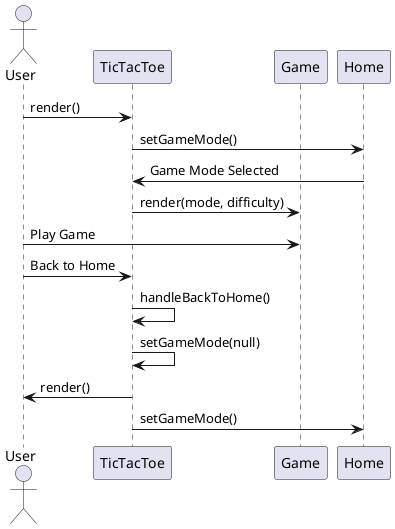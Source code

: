 
@startuml
actor User
participant "TicTacToe" as TicTacToe
participant "Game" as Game
participant "Home" as Home

User -> TicTacToe : render()
TicTacToe -> Home : setGameMode()
Home -> TicTacToe : Game Mode Selected
TicTacToe -> Game : render(mode, difficulty)
User -> Game : Play Game
User -> TicTacToe : Back to Home
TicTacToe -> TicTacToe : handleBackToHome()
TicTacToe -> TicTacToe : setGameMode(null)
TicTacToe -> User : render()
TicTacToe -> Home : setGameMode()
@enduml
